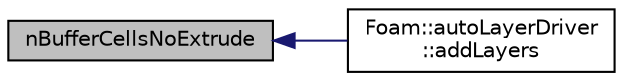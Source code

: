 digraph "nBufferCellsNoExtrude"
{
  bgcolor="transparent";
  edge [fontname="Helvetica",fontsize="10",labelfontname="Helvetica",labelfontsize="10"];
  node [fontname="Helvetica",fontsize="10",shape=record];
  rankdir="LR";
  Node1 [label="nBufferCellsNoExtrude",height=0.2,width=0.4,color="black", fillcolor="grey75", style="filled", fontcolor="black"];
  Node1 -> Node2 [dir="back",color="midnightblue",fontsize="10",style="solid",fontname="Helvetica"];
  Node2 [label="Foam::autoLayerDriver\l::addLayers",height=0.2,width=0.4,color="black",URL="$a00084.html#a2654851d1ffedc26e8ff1424f7097ba6",tooltip="Add cell layers. "];
}
